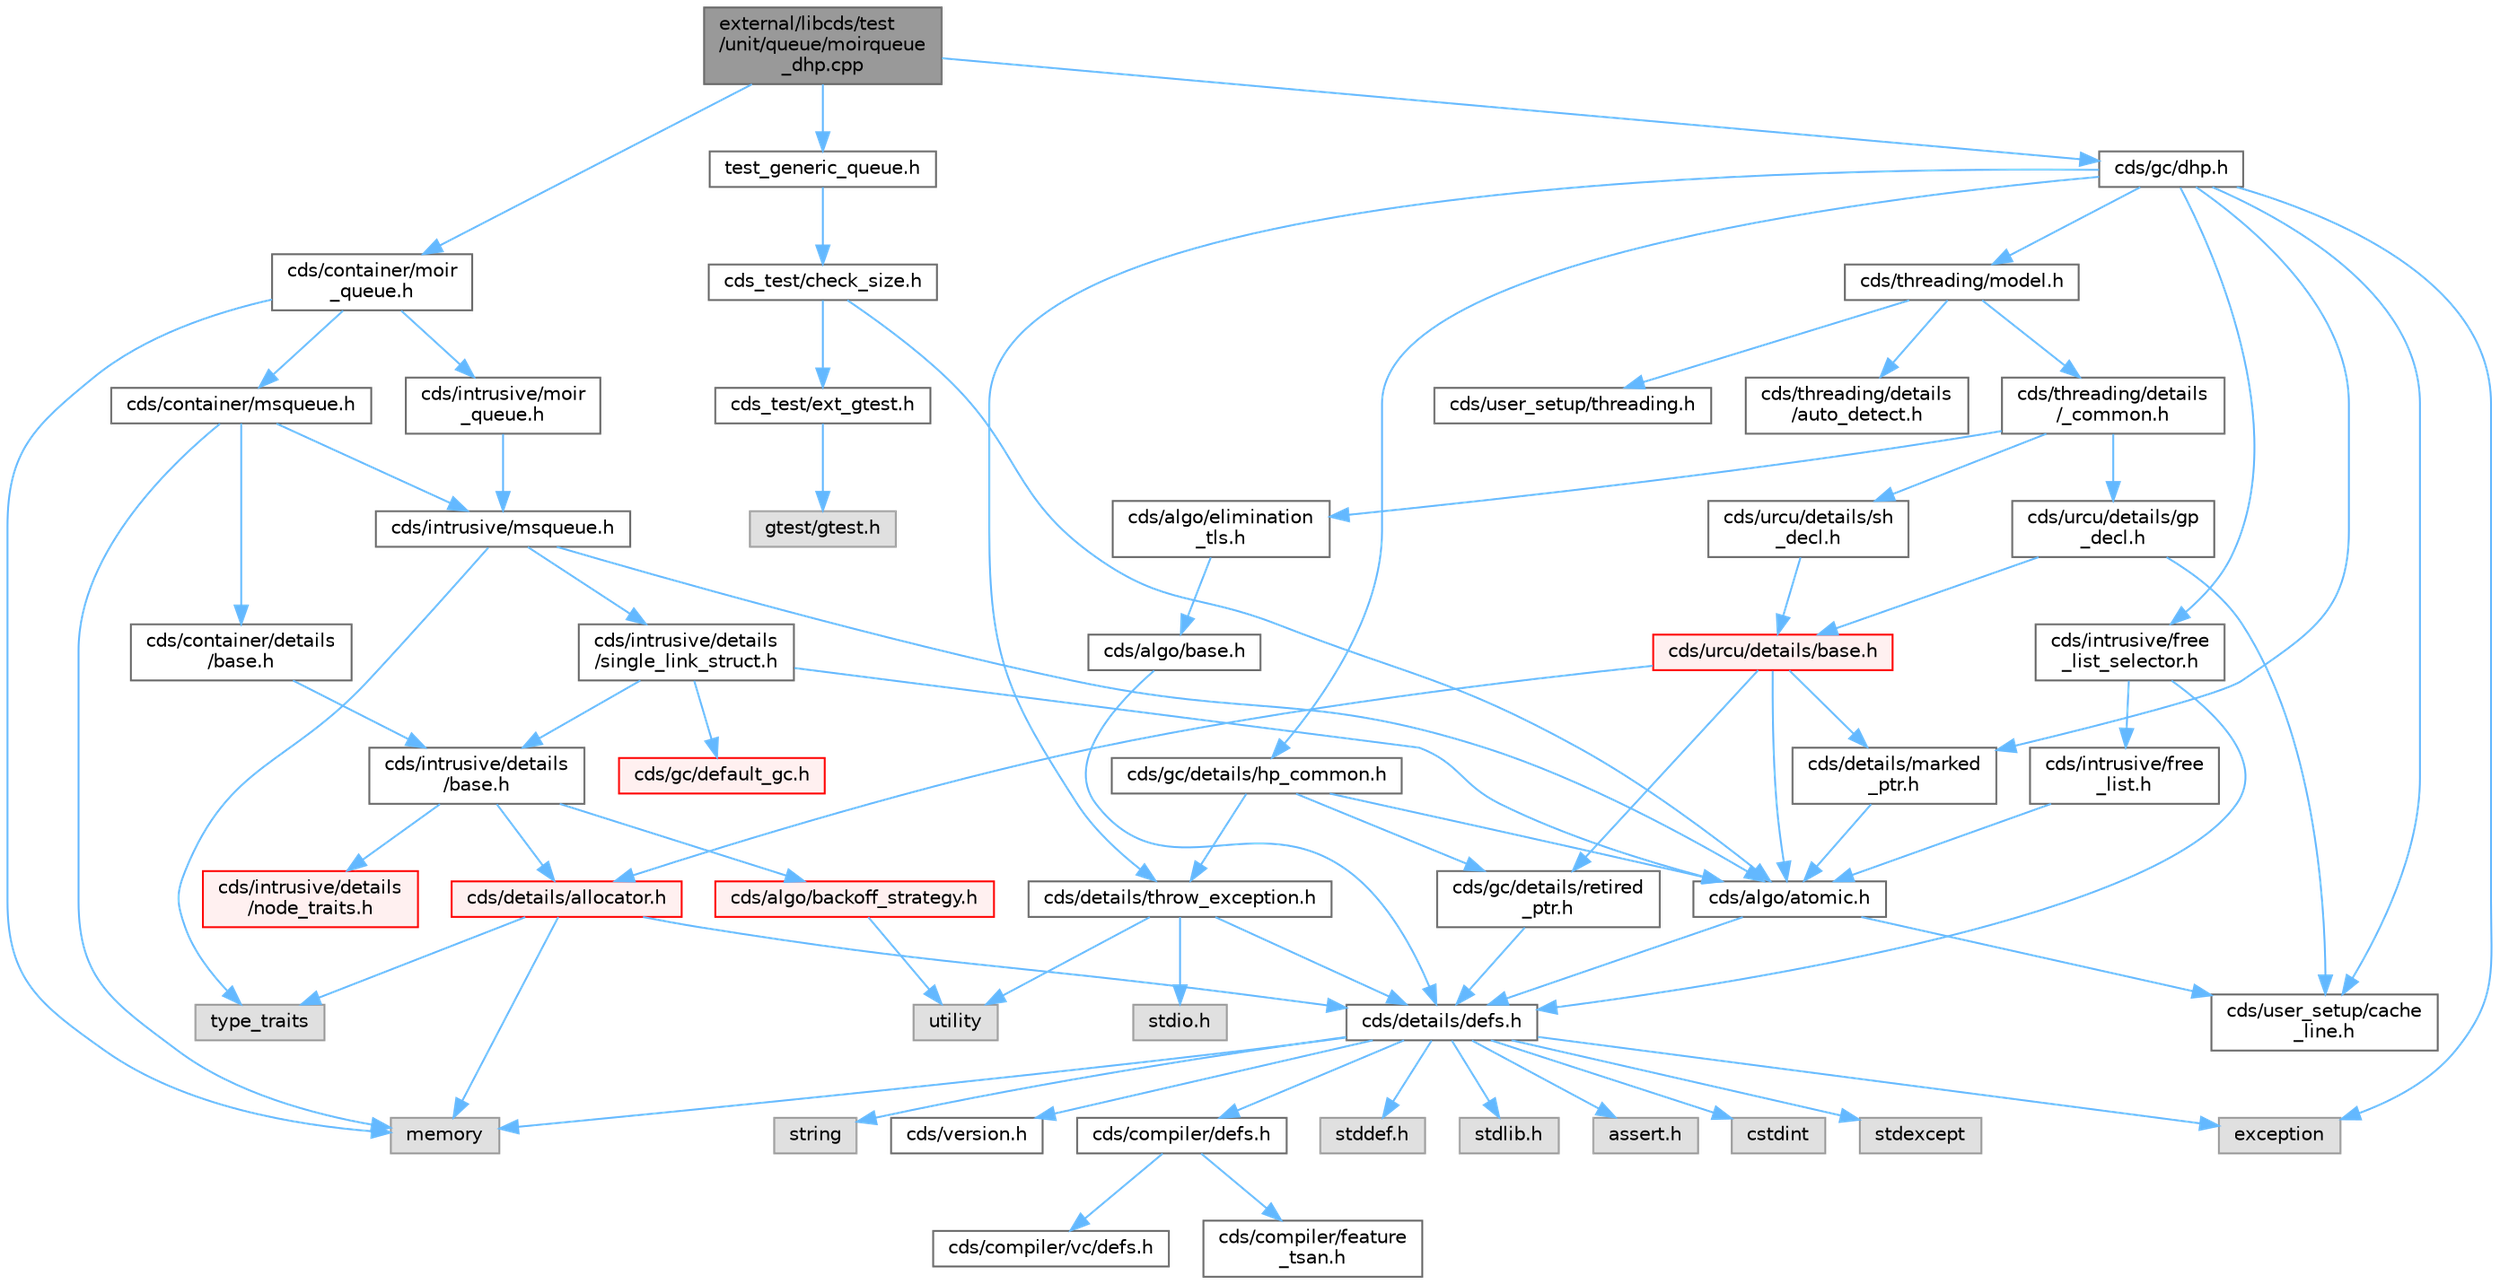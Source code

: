 digraph "external/libcds/test/unit/queue/moirqueue_dhp.cpp"
{
 // LATEX_PDF_SIZE
  bgcolor="transparent";
  edge [fontname=Helvetica,fontsize=10,labelfontname=Helvetica,labelfontsize=10];
  node [fontname=Helvetica,fontsize=10,shape=box,height=0.2,width=0.4];
  Node1 [id="Node000001",label="external/libcds/test\l/unit/queue/moirqueue\l_dhp.cpp",height=0.2,width=0.4,color="gray40", fillcolor="grey60", style="filled", fontcolor="black",tooltip=" "];
  Node1 -> Node2 [id="edge76_Node000001_Node000002",color="steelblue1",style="solid",tooltip=" "];
  Node2 [id="Node000002",label="test_generic_queue.h",height=0.2,width=0.4,color="grey40", fillcolor="white", style="filled",URL="$test__generic__queue_8h.html",tooltip=" "];
  Node2 -> Node3 [id="edge77_Node000002_Node000003",color="steelblue1",style="solid",tooltip=" "];
  Node3 [id="Node000003",label="cds_test/check_size.h",height=0.2,width=0.4,color="grey40", fillcolor="white", style="filled",URL="$check__size_8h.html",tooltip=" "];
  Node3 -> Node4 [id="edge78_Node000003_Node000004",color="steelblue1",style="solid",tooltip=" "];
  Node4 [id="Node000004",label="cds_test/ext_gtest.h",height=0.2,width=0.4,color="grey40", fillcolor="white", style="filled",URL="$ext__gtest_8h.html",tooltip=" "];
  Node4 -> Node5 [id="edge79_Node000004_Node000005",color="steelblue1",style="solid",tooltip=" "];
  Node5 [id="Node000005",label="gtest/gtest.h",height=0.2,width=0.4,color="grey60", fillcolor="#E0E0E0", style="filled",tooltip=" "];
  Node3 -> Node6 [id="edge80_Node000003_Node000006",color="steelblue1",style="solid",tooltip=" "];
  Node6 [id="Node000006",label="cds/algo/atomic.h",height=0.2,width=0.4,color="grey40", fillcolor="white", style="filled",URL="$external_2libcds_2cds_2algo_2atomic_8h.html",tooltip=" "];
  Node6 -> Node7 [id="edge81_Node000006_Node000007",color="steelblue1",style="solid",tooltip=" "];
  Node7 [id="Node000007",label="cds/details/defs.h",height=0.2,width=0.4,color="grey40", fillcolor="white", style="filled",URL="$details_2defs_8h.html",tooltip=" "];
  Node7 -> Node8 [id="edge82_Node000007_Node000008",color="steelblue1",style="solid",tooltip=" "];
  Node8 [id="Node000008",label="stddef.h",height=0.2,width=0.4,color="grey60", fillcolor="#E0E0E0", style="filled",tooltip=" "];
  Node7 -> Node9 [id="edge83_Node000007_Node000009",color="steelblue1",style="solid",tooltip=" "];
  Node9 [id="Node000009",label="stdlib.h",height=0.2,width=0.4,color="grey60", fillcolor="#E0E0E0", style="filled",tooltip=" "];
  Node7 -> Node10 [id="edge84_Node000007_Node000010",color="steelblue1",style="solid",tooltip=" "];
  Node10 [id="Node000010",label="assert.h",height=0.2,width=0.4,color="grey60", fillcolor="#E0E0E0", style="filled",tooltip=" "];
  Node7 -> Node11 [id="edge85_Node000007_Node000011",color="steelblue1",style="solid",tooltip=" "];
  Node11 [id="Node000011",label="cstdint",height=0.2,width=0.4,color="grey60", fillcolor="#E0E0E0", style="filled",tooltip=" "];
  Node7 -> Node12 [id="edge86_Node000007_Node000012",color="steelblue1",style="solid",tooltip=" "];
  Node12 [id="Node000012",label="exception",height=0.2,width=0.4,color="grey60", fillcolor="#E0E0E0", style="filled",tooltip=" "];
  Node7 -> Node13 [id="edge87_Node000007_Node000013",color="steelblue1",style="solid",tooltip=" "];
  Node13 [id="Node000013",label="stdexcept",height=0.2,width=0.4,color="grey60", fillcolor="#E0E0E0", style="filled",tooltip=" "];
  Node7 -> Node14 [id="edge88_Node000007_Node000014",color="steelblue1",style="solid",tooltip=" "];
  Node14 [id="Node000014",label="string",height=0.2,width=0.4,color="grey60", fillcolor="#E0E0E0", style="filled",tooltip=" "];
  Node7 -> Node15 [id="edge89_Node000007_Node000015",color="steelblue1",style="solid",tooltip=" "];
  Node15 [id="Node000015",label="memory",height=0.2,width=0.4,color="grey60", fillcolor="#E0E0E0", style="filled",tooltip=" "];
  Node7 -> Node16 [id="edge90_Node000007_Node000016",color="steelblue1",style="solid",tooltip=" "];
  Node16 [id="Node000016",label="cds/version.h",height=0.2,width=0.4,color="grey40", fillcolor="white", style="filled",URL="$external_2libcds_2cds_2version_8h.html",tooltip=" "];
  Node7 -> Node17 [id="edge91_Node000007_Node000017",color="steelblue1",style="solid",tooltip=" "];
  Node17 [id="Node000017",label="cds/compiler/defs.h",height=0.2,width=0.4,color="grey40", fillcolor="white", style="filled",URL="$compiler_2defs_8h.html",tooltip=" "];
  Node17 -> Node18 [id="edge92_Node000017_Node000018",color="steelblue1",style="solid",tooltip=" "];
  Node18 [id="Node000018",label="cds/compiler/vc/defs.h",height=0.2,width=0.4,color="grey40", fillcolor="white", style="filled",URL="$compiler_2vc_2defs_8h.html",tooltip=" "];
  Node17 -> Node19 [id="edge93_Node000017_Node000019",color="steelblue1",style="solid",tooltip=" "];
  Node19 [id="Node000019",label="cds/compiler/feature\l_tsan.h",height=0.2,width=0.4,color="grey40", fillcolor="white", style="filled",URL="$feature__tsan_8h.html",tooltip=" "];
  Node6 -> Node20 [id="edge94_Node000006_Node000020",color="steelblue1",style="solid",tooltip=" "];
  Node20 [id="Node000020",label="cds/user_setup/cache\l_line.h",height=0.2,width=0.4,color="grey40", fillcolor="white", style="filled",URL="$cache__line_8h.html",tooltip="Cache-line size definition"];
  Node1 -> Node21 [id="edge95_Node000001_Node000021",color="steelblue1",style="solid",tooltip=" "];
  Node21 [id="Node000021",label="cds/gc/dhp.h",height=0.2,width=0.4,color="grey40", fillcolor="white", style="filled",URL="$dhp_8h.html",tooltip=" "];
  Node21 -> Node12 [id="edge96_Node000021_Node000012",color="steelblue1",style="solid",tooltip=" "];
  Node21 -> Node22 [id="edge97_Node000021_Node000022",color="steelblue1",style="solid",tooltip=" "];
  Node22 [id="Node000022",label="cds/gc/details/hp_common.h",height=0.2,width=0.4,color="grey40", fillcolor="white", style="filled",URL="$hp__common_8h.html",tooltip=" "];
  Node22 -> Node6 [id="edge98_Node000022_Node000006",color="steelblue1",style="solid",tooltip=" "];
  Node22 -> Node23 [id="edge99_Node000022_Node000023",color="steelblue1",style="solid",tooltip=" "];
  Node23 [id="Node000023",label="cds/gc/details/retired\l_ptr.h",height=0.2,width=0.4,color="grey40", fillcolor="white", style="filled",URL="$retired__ptr_8h.html",tooltip=" "];
  Node23 -> Node7 [id="edge100_Node000023_Node000007",color="steelblue1",style="solid",tooltip=" "];
  Node22 -> Node24 [id="edge101_Node000022_Node000024",color="steelblue1",style="solid",tooltip=" "];
  Node24 [id="Node000024",label="cds/details/throw_exception.h",height=0.2,width=0.4,color="grey40", fillcolor="white", style="filled",URL="$throw__exception_8h.html",tooltip=" "];
  Node24 -> Node7 [id="edge102_Node000024_Node000007",color="steelblue1",style="solid",tooltip=" "];
  Node24 -> Node25 [id="edge103_Node000024_Node000025",color="steelblue1",style="solid",tooltip=" "];
  Node25 [id="Node000025",label="stdio.h",height=0.2,width=0.4,color="grey60", fillcolor="#E0E0E0", style="filled",tooltip=" "];
  Node24 -> Node26 [id="edge104_Node000024_Node000026",color="steelblue1",style="solid",tooltip=" "];
  Node26 [id="Node000026",label="utility",height=0.2,width=0.4,color="grey60", fillcolor="#E0E0E0", style="filled",tooltip=" "];
  Node21 -> Node27 [id="edge105_Node000021_Node000027",color="steelblue1",style="solid",tooltip=" "];
  Node27 [id="Node000027",label="cds/threading/model.h",height=0.2,width=0.4,color="grey40", fillcolor="white", style="filled",URL="$model_8h.html",tooltip=" "];
  Node27 -> Node28 [id="edge106_Node000027_Node000028",color="steelblue1",style="solid",tooltip=" "];
  Node28 [id="Node000028",label="cds/threading/details\l/_common.h",height=0.2,width=0.4,color="grey40", fillcolor="white", style="filled",URL="$__common_8h.html",tooltip=" "];
  Node28 -> Node29 [id="edge107_Node000028_Node000029",color="steelblue1",style="solid",tooltip=" "];
  Node29 [id="Node000029",label="cds/urcu/details/gp\l_decl.h",height=0.2,width=0.4,color="grey40", fillcolor="white", style="filled",URL="$gp__decl_8h.html",tooltip=" "];
  Node29 -> Node30 [id="edge108_Node000029_Node000030",color="steelblue1",style="solid",tooltip=" "];
  Node30 [id="Node000030",label="cds/urcu/details/base.h",height=0.2,width=0.4,color="red", fillcolor="#FFF0F0", style="filled",URL="$external_2libcds_2cds_2urcu_2details_2base_8h.html",tooltip=" "];
  Node30 -> Node6 [id="edge109_Node000030_Node000006",color="steelblue1",style="solid",tooltip=" "];
  Node30 -> Node23 [id="edge110_Node000030_Node000023",color="steelblue1",style="solid",tooltip=" "];
  Node30 -> Node31 [id="edge111_Node000030_Node000031",color="steelblue1",style="solid",tooltip=" "];
  Node31 [id="Node000031",label="cds/details/allocator.h",height=0.2,width=0.4,color="red", fillcolor="#FFF0F0", style="filled",URL="$external_2libcds_2cds_2details_2allocator_8h.html",tooltip=" "];
  Node31 -> Node32 [id="edge112_Node000031_Node000032",color="steelblue1",style="solid",tooltip=" "];
  Node32 [id="Node000032",label="type_traits",height=0.2,width=0.4,color="grey60", fillcolor="#E0E0E0", style="filled",tooltip=" "];
  Node31 -> Node15 [id="edge113_Node000031_Node000015",color="steelblue1",style="solid",tooltip=" "];
  Node31 -> Node7 [id="edge114_Node000031_Node000007",color="steelblue1",style="solid",tooltip=" "];
  Node30 -> Node49 [id="edge115_Node000030_Node000049",color="steelblue1",style="solid",tooltip=" "];
  Node49 [id="Node000049",label="cds/details/marked\l_ptr.h",height=0.2,width=0.4,color="grey40", fillcolor="white", style="filled",URL="$marked__ptr_8h.html",tooltip=" "];
  Node49 -> Node6 [id="edge116_Node000049_Node000006",color="steelblue1",style="solid",tooltip=" "];
  Node29 -> Node20 [id="edge117_Node000029_Node000020",color="steelblue1",style="solid",tooltip=" "];
  Node28 -> Node50 [id="edge118_Node000028_Node000050",color="steelblue1",style="solid",tooltip=" "];
  Node50 [id="Node000050",label="cds/urcu/details/sh\l_decl.h",height=0.2,width=0.4,color="grey40", fillcolor="white", style="filled",URL="$sh__decl_8h.html",tooltip=" "];
  Node50 -> Node30 [id="edge119_Node000050_Node000030",color="steelblue1",style="solid",tooltip=" "];
  Node28 -> Node51 [id="edge120_Node000028_Node000051",color="steelblue1",style="solid",tooltip=" "];
  Node51 [id="Node000051",label="cds/algo/elimination\l_tls.h",height=0.2,width=0.4,color="grey40", fillcolor="white", style="filled",URL="$elimination__tls_8h.html",tooltip=" "];
  Node51 -> Node52 [id="edge121_Node000051_Node000052",color="steelblue1",style="solid",tooltip=" "];
  Node52 [id="Node000052",label="cds/algo/base.h",height=0.2,width=0.4,color="grey40", fillcolor="white", style="filled",URL="$external_2libcds_2cds_2algo_2base_8h.html",tooltip=" "];
  Node52 -> Node7 [id="edge122_Node000052_Node000007",color="steelblue1",style="solid",tooltip=" "];
  Node27 -> Node53 [id="edge123_Node000027_Node000053",color="steelblue1",style="solid",tooltip=" "];
  Node53 [id="Node000053",label="cds/user_setup/threading.h",height=0.2,width=0.4,color="grey40", fillcolor="white", style="filled",URL="$external_2libcds_2cds_2user__setup_2threading_8h.html",tooltip=" "];
  Node27 -> Node54 [id="edge124_Node000027_Node000054",color="steelblue1",style="solid",tooltip=" "];
  Node54 [id="Node000054",label="cds/threading/details\l/auto_detect.h",height=0.2,width=0.4,color="grey40", fillcolor="white", style="filled",URL="$auto__detect_8h.html",tooltip=" "];
  Node21 -> Node55 [id="edge125_Node000021_Node000055",color="steelblue1",style="solid",tooltip=" "];
  Node55 [id="Node000055",label="cds/intrusive/free\l_list_selector.h",height=0.2,width=0.4,color="grey40", fillcolor="white", style="filled",URL="$free__list__selector_8h.html",tooltip=" "];
  Node55 -> Node7 [id="edge126_Node000055_Node000007",color="steelblue1",style="solid",tooltip=" "];
  Node55 -> Node56 [id="edge127_Node000055_Node000056",color="steelblue1",style="solid",tooltip=" "];
  Node56 [id="Node000056",label="cds/intrusive/free\l_list.h",height=0.2,width=0.4,color="grey40", fillcolor="white", style="filled",URL="$free__list_8h.html",tooltip=" "];
  Node56 -> Node6 [id="edge128_Node000056_Node000006",color="steelblue1",style="solid",tooltip=" "];
  Node21 -> Node24 [id="edge129_Node000021_Node000024",color="steelblue1",style="solid",tooltip=" "];
  Node21 -> Node49 [id="edge130_Node000021_Node000049",color="steelblue1",style="solid",tooltip=" "];
  Node21 -> Node20 [id="edge131_Node000021_Node000020",color="steelblue1",style="solid",tooltip=" "];
  Node1 -> Node57 [id="edge132_Node000001_Node000057",color="steelblue1",style="solid",tooltip=" "];
  Node57 [id="Node000057",label="cds/container/moir\l_queue.h",height=0.2,width=0.4,color="grey40", fillcolor="white", style="filled",URL="$container_2moir__queue_8h.html",tooltip=" "];
  Node57 -> Node15 [id="edge133_Node000057_Node000015",color="steelblue1",style="solid",tooltip=" "];
  Node57 -> Node58 [id="edge134_Node000057_Node000058",color="steelblue1",style="solid",tooltip=" "];
  Node58 [id="Node000058",label="cds/container/msqueue.h",height=0.2,width=0.4,color="grey40", fillcolor="white", style="filled",URL="$container_2msqueue_8h.html",tooltip=" "];
  Node58 -> Node15 [id="edge135_Node000058_Node000015",color="steelblue1",style="solid",tooltip=" "];
  Node58 -> Node59 [id="edge136_Node000058_Node000059",color="steelblue1",style="solid",tooltip=" "];
  Node59 [id="Node000059",label="cds/intrusive/msqueue.h",height=0.2,width=0.4,color="grey40", fillcolor="white", style="filled",URL="$intrusive_2msqueue_8h.html",tooltip=" "];
  Node59 -> Node32 [id="edge137_Node000059_Node000032",color="steelblue1",style="solid",tooltip=" "];
  Node59 -> Node60 [id="edge138_Node000059_Node000060",color="steelblue1",style="solid",tooltip=" "];
  Node60 [id="Node000060",label="cds/intrusive/details\l/single_link_struct.h",height=0.2,width=0.4,color="grey40", fillcolor="white", style="filled",URL="$single__link__struct_8h.html",tooltip=" "];
  Node60 -> Node61 [id="edge139_Node000060_Node000061",color="steelblue1",style="solid",tooltip=" "];
  Node61 [id="Node000061",label="cds/intrusive/details\l/base.h",height=0.2,width=0.4,color="grey40", fillcolor="white", style="filled",URL="$external_2libcds_2cds_2intrusive_2details_2base_8h.html",tooltip=" "];
  Node61 -> Node62 [id="edge140_Node000061_Node000062",color="steelblue1",style="solid",tooltip=" "];
  Node62 [id="Node000062",label="cds/intrusive/details\l/node_traits.h",height=0.2,width=0.4,color="red", fillcolor="#FFF0F0", style="filled",URL="$node__traits_8h.html",tooltip=" "];
  Node61 -> Node31 [id="edge141_Node000061_Node000031",color="steelblue1",style="solid",tooltip=" "];
  Node61 -> Node66 [id="edge142_Node000061_Node000066",color="steelblue1",style="solid",tooltip=" "];
  Node66 [id="Node000066",label="cds/algo/backoff_strategy.h",height=0.2,width=0.4,color="red", fillcolor="#FFF0F0", style="filled",URL="$backoff__strategy_8h.html",tooltip=" "];
  Node66 -> Node26 [id="edge143_Node000066_Node000026",color="steelblue1",style="solid",tooltip=" "];
  Node60 -> Node70 [id="edge144_Node000060_Node000070",color="steelblue1",style="solid",tooltip=" "];
  Node70 [id="Node000070",label="cds/gc/default_gc.h",height=0.2,width=0.4,color="red", fillcolor="#FFF0F0", style="filled",URL="$default__gc_8h.html",tooltip=" "];
  Node60 -> Node6 [id="edge145_Node000060_Node000006",color="steelblue1",style="solid",tooltip=" "];
  Node59 -> Node6 [id="edge146_Node000059_Node000006",color="steelblue1",style="solid",tooltip=" "];
  Node58 -> Node72 [id="edge147_Node000058_Node000072",color="steelblue1",style="solid",tooltip=" "];
  Node72 [id="Node000072",label="cds/container/details\l/base.h",height=0.2,width=0.4,color="grey40", fillcolor="white", style="filled",URL="$external_2libcds_2cds_2container_2details_2base_8h.html",tooltip=" "];
  Node72 -> Node61 [id="edge148_Node000072_Node000061",color="steelblue1",style="solid",tooltip=" "];
  Node57 -> Node73 [id="edge149_Node000057_Node000073",color="steelblue1",style="solid",tooltip=" "];
  Node73 [id="Node000073",label="cds/intrusive/moir\l_queue.h",height=0.2,width=0.4,color="grey40", fillcolor="white", style="filled",URL="$intrusive_2moir__queue_8h.html",tooltip=" "];
  Node73 -> Node59 [id="edge150_Node000073_Node000059",color="steelblue1",style="solid",tooltip=" "];
}
